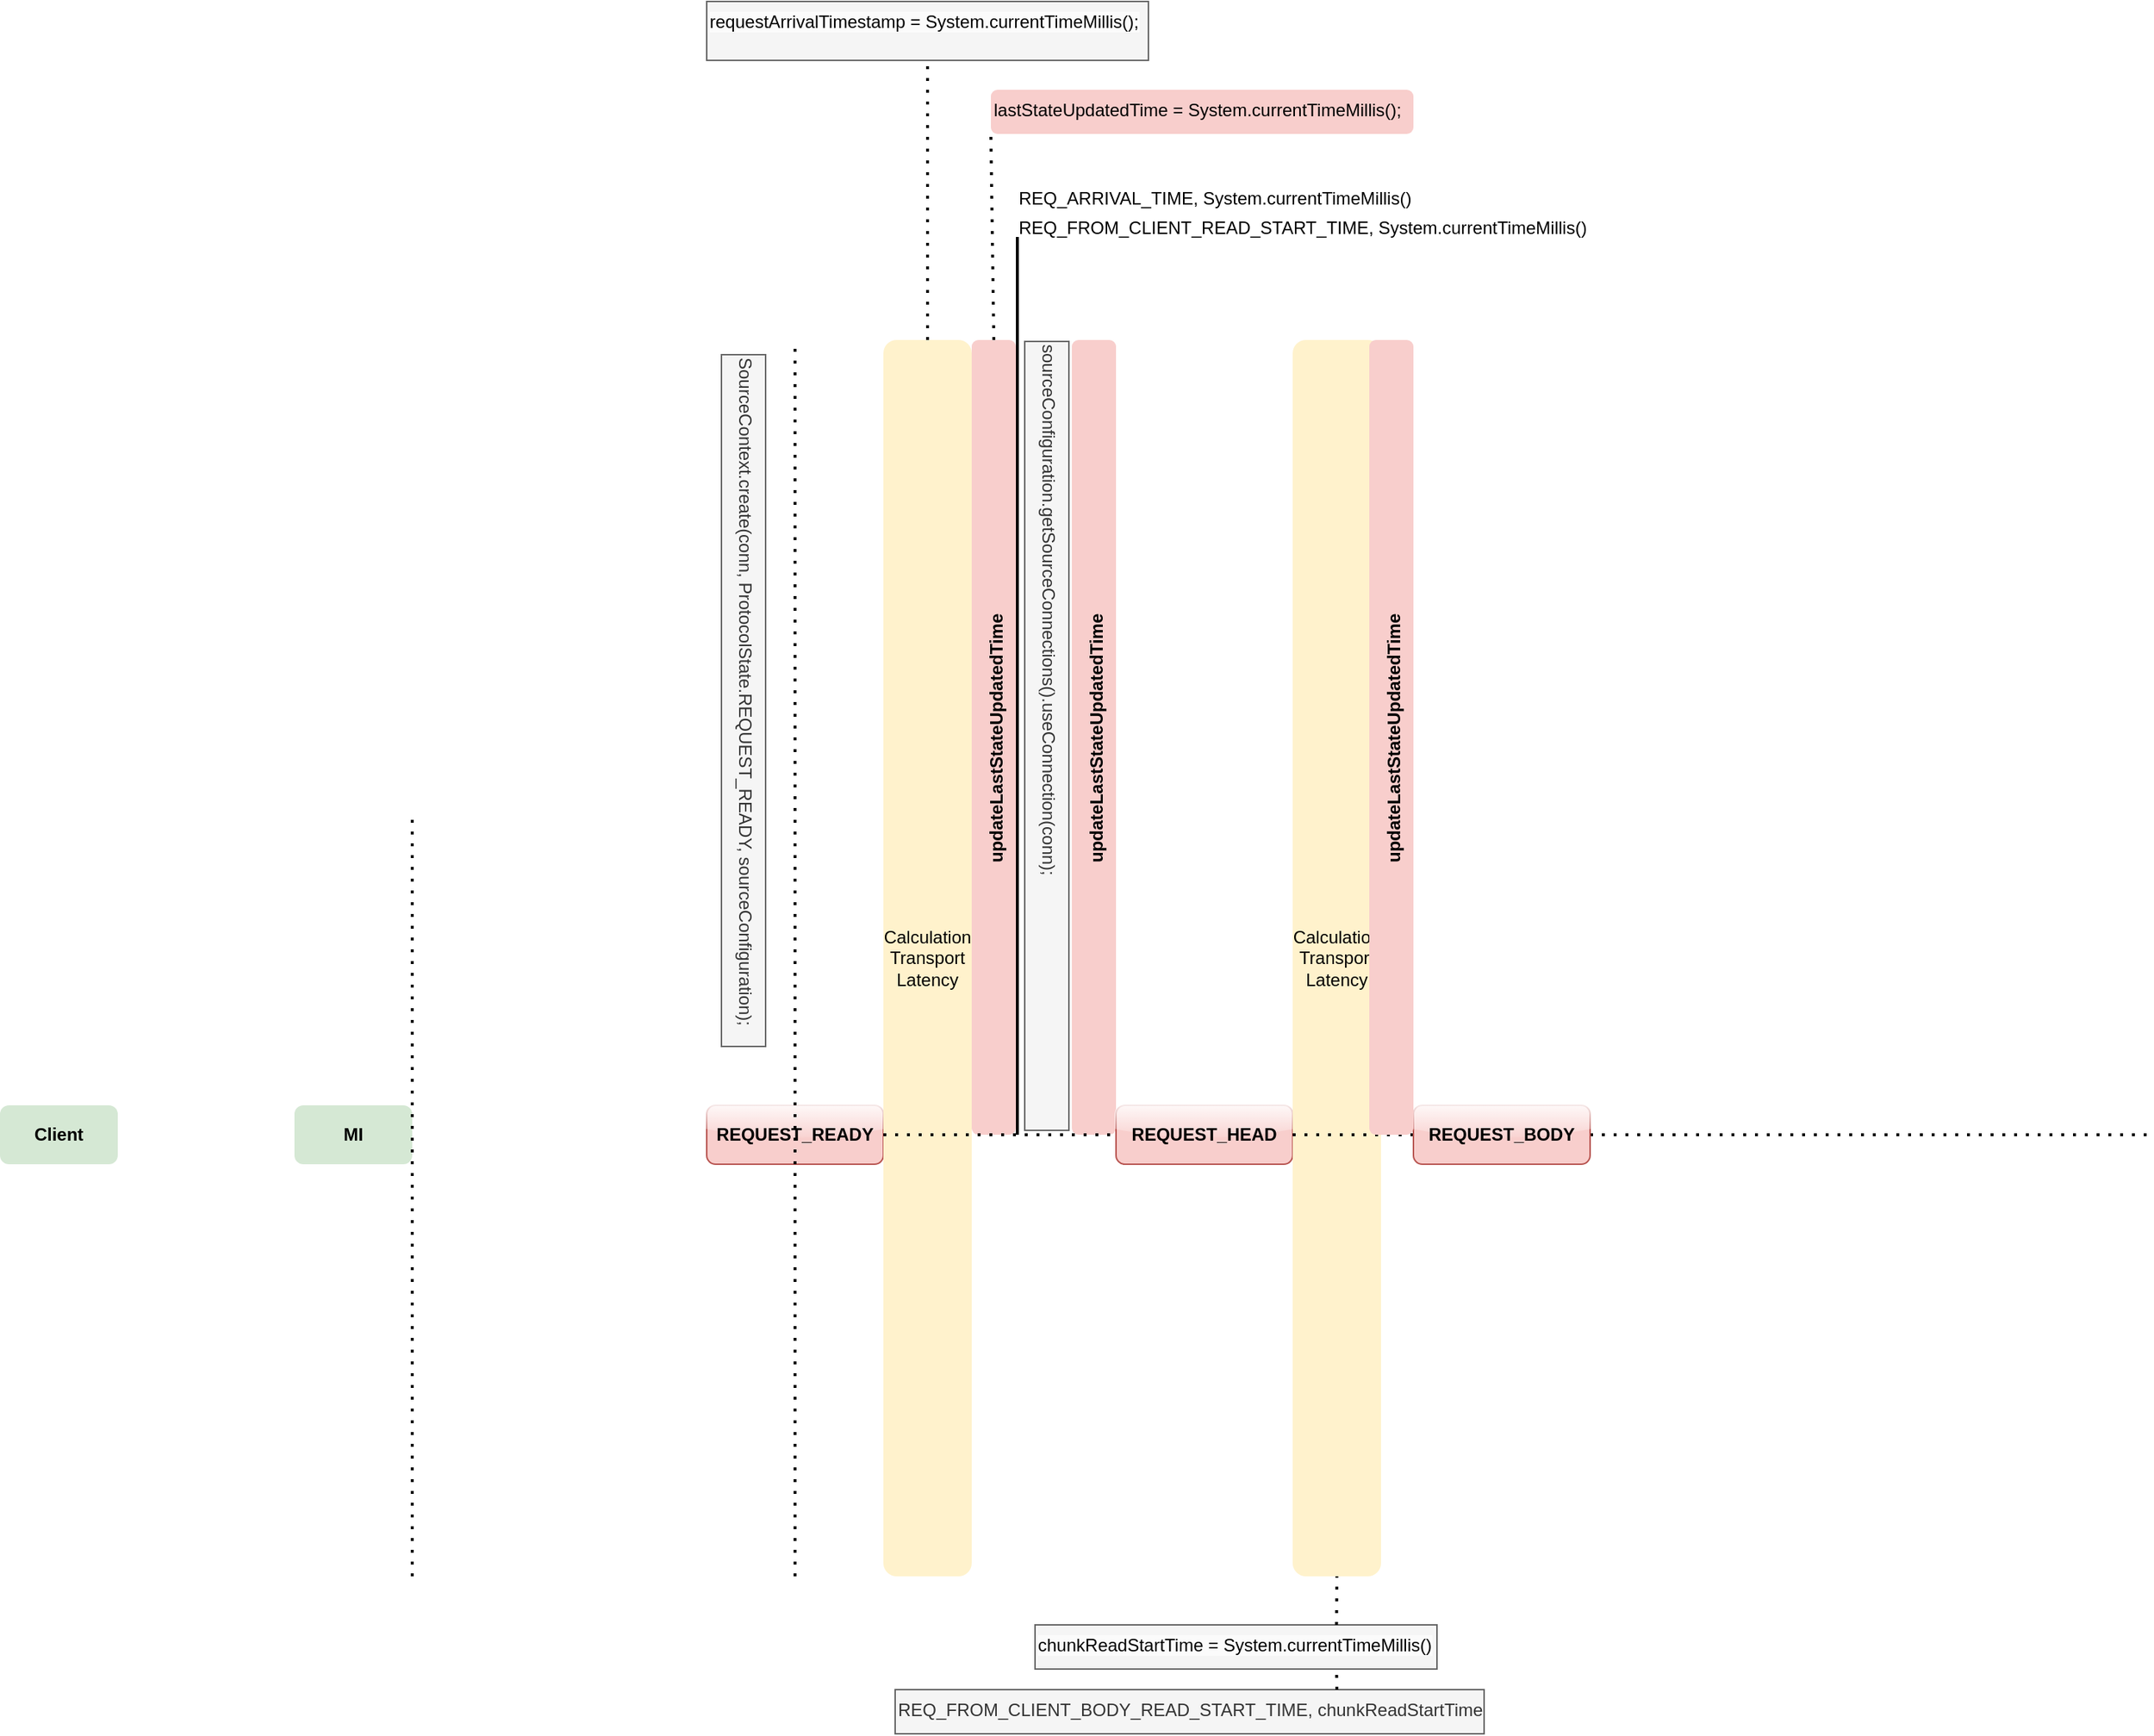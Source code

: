 <mxfile version="24.7.16">
  <diagram name="Page-1" id="FrAEAXTfQ6E1MDFGvOye">
    <mxGraphModel dx="1434" dy="1895" grid="1" gridSize="10" guides="1" tooltips="1" connect="1" arrows="1" fold="1" page="1" pageScale="1" pageWidth="850" pageHeight="1100" math="0" shadow="0">
      <root>
        <mxCell id="0" />
        <mxCell id="1" parent="0" />
        <mxCell id="J5SaElmw5ams9r6Q3LyK-1" value="&lt;b&gt;Client&lt;/b&gt;" style="rounded=1;whiteSpace=wrap;html=1;fillColor=#d5e8d4;strokeColor=none;" vertex="1" parent="1">
          <mxGeometry x="80" y="240" width="80" height="40" as="geometry" />
        </mxCell>
        <mxCell id="J5SaElmw5ams9r6Q3LyK-2" value="&lt;b&gt;MI&lt;/b&gt;" style="rounded=1;whiteSpace=wrap;html=1;fillColor=#d5e8d4;strokeColor=none;" vertex="1" parent="1">
          <mxGeometry x="280" y="240" width="80" height="40" as="geometry" />
        </mxCell>
        <mxCell id="J5SaElmw5ams9r6Q3LyK-3" value="" style="endArrow=none;dashed=1;html=1;dashPattern=1 3;strokeWidth=2;rounded=0;" edge="1" parent="1">
          <mxGeometry width="50" height="50" relative="1" as="geometry">
            <mxPoint x="360" y="560" as="sourcePoint" />
            <mxPoint x="360" y="40" as="targetPoint" />
          </mxGeometry>
        </mxCell>
        <UserObject label="SourceContext.create(conn, ProtocolState.REQUEST_READY, sourceConfiguration);" link="SourceContext.create(conn, ProtocolState.REQUEST_READY, sourceConfiguration);" id="J5SaElmw5ams9r6Q3LyK-7">
          <mxCell style="text;whiteSpace=wrap;fillColor=#f5f5f5;strokeColor=#666666;rotation=90;fontColor=#333333;" vertex="1" parent="1">
            <mxGeometry x="350" y="-50" width="470" height="30" as="geometry" />
          </mxCell>
        </UserObject>
        <mxCell id="J5SaElmw5ams9r6Q3LyK-8" value="&lt;b&gt;REQUEST_READY&lt;/b&gt;" style="rounded=1;whiteSpace=wrap;html=1;fillColor=#f8cecc;strokeColor=#b85450;glass=1;" vertex="1" parent="1">
          <mxGeometry x="560" y="240" width="120" height="40" as="geometry" />
        </mxCell>
        <mxCell id="J5SaElmw5ams9r6Q3LyK-9" value="" style="endArrow=none;dashed=1;html=1;dashPattern=1 3;strokeWidth=2;rounded=0;" edge="1" parent="1">
          <mxGeometry width="50" height="50" relative="1" as="geometry">
            <mxPoint x="620" y="560" as="sourcePoint" />
            <mxPoint x="620" y="-280" as="targetPoint" />
          </mxGeometry>
        </mxCell>
        <mxCell id="J5SaElmw5ams9r6Q3LyK-11" value="Calculation&lt;div&gt;Transport Latency&lt;/div&gt;" style="rounded=1;whiteSpace=wrap;html=1;fillColor=#fff2cc;strokeColor=none;gradientColor=none;glass=0;" vertex="1" parent="1">
          <mxGeometry x="680" y="-280" width="60" height="840" as="geometry" />
        </mxCell>
        <mxCell id="J5SaElmw5ams9r6Q3LyK-12" value="&lt;span style=&quot;color: rgb(0, 0, 0); font-family: Helvetica; font-size: 12px; font-style: normal; font-variant-ligatures: normal; font-variant-caps: normal; font-weight: 400; letter-spacing: normal; orphans: 2; text-align: center; text-indent: 0px; text-transform: none; widows: 2; word-spacing: 0px; -webkit-text-stroke-width: 0px; white-space: normal; background-color: rgb(251, 251, 251); text-decoration-thickness: initial; text-decoration-style: initial; text-decoration-color: initial; display: inline !important; float: none;&quot;&gt;requestArrivalTimestamp = System.currentTimeMillis();&lt;/span&gt;" style="text;whiteSpace=wrap;html=1;fillColor=#f5f5f5;fontColor=#333333;strokeColor=#666666;" vertex="1" parent="1">
          <mxGeometry x="560" y="-510" width="300" height="40" as="geometry" />
        </mxCell>
        <mxCell id="J5SaElmw5ams9r6Q3LyK-13" value="" style="endArrow=none;dashed=1;html=1;dashPattern=1 3;strokeWidth=2;rounded=0;entryX=0.5;entryY=1;entryDx=0;entryDy=0;" edge="1" parent="1" target="J5SaElmw5ams9r6Q3LyK-12">
          <mxGeometry width="50" height="50" relative="1" as="geometry">
            <mxPoint x="710" y="-280" as="sourcePoint" />
            <mxPoint x="760" y="-320" as="targetPoint" />
          </mxGeometry>
        </mxCell>
        <mxCell id="J5SaElmw5ams9r6Q3LyK-19" value="REQ_ARRIVAL_TIME, System.currentTimeMillis()" style="text;whiteSpace=wrap;rotation=0;" vertex="1" parent="1">
          <mxGeometry x="770" y="-390" width="270" height="40" as="geometry" />
        </mxCell>
        <mxCell id="J5SaElmw5ams9r6Q3LyK-20" value="" style="endArrow=none;dashed=1;html=1;dashPattern=1 3;strokeWidth=2;rounded=0;exitX=1;exitY=0.5;exitDx=0;exitDy=0;" edge="1" parent="1" source="J5SaElmw5ams9r6Q3LyK-58">
          <mxGeometry width="50" height="50" relative="1" as="geometry">
            <mxPoint x="1020" y="130" as="sourcePoint" />
            <mxPoint x="1540" y="260" as="targetPoint" />
          </mxGeometry>
        </mxCell>
        <mxCell id="J5SaElmw5ams9r6Q3LyK-21" value="REQ_FROM_CLIENT_READ_START_TIME, System.currentTimeMillis()" style="text;whiteSpace=wrap;" vertex="1" parent="1">
          <mxGeometry x="770" y="-370" width="390" height="40" as="geometry" />
        </mxCell>
        <mxCell id="J5SaElmw5ams9r6Q3LyK-22" value="" style="endArrow=none;html=1;strokeWidth=2;rounded=0;entryX=0.5;entryY=1;entryDx=0;entryDy=0;" edge="1" parent="1">
          <mxGeometry width="50" height="50" relative="1" as="geometry">
            <mxPoint x="771" y="260" as="sourcePoint" />
            <mxPoint x="771" y="-350" as="targetPoint" />
          </mxGeometry>
        </mxCell>
        <mxCell id="J5SaElmw5ams9r6Q3LyK-24" value="lastStateUpdatedTime = System.currentTimeMillis();" style="text;whiteSpace=wrap;fillColor=#f8cecc;strokeColor=none;rounded=1;" vertex="1" parent="1">
          <mxGeometry x="753" y="-450" width="287" height="30" as="geometry" />
        </mxCell>
        <mxCell id="J5SaElmw5ams9r6Q3LyK-25" value="" style="rounded=1;whiteSpace=wrap;html=1;fillColor=#f8cecc;strokeColor=none;" vertex="1" parent="1">
          <mxGeometry x="740" y="-280" width="30" height="540" as="geometry" />
        </mxCell>
        <mxCell id="J5SaElmw5ams9r6Q3LyK-29" value="updateLastStateUpdatedTime" style="text;whiteSpace=wrap;rotation=-90;fontStyle=1" vertex="1" parent="1">
          <mxGeometry x="660" y="-30" width="190" height="25" as="geometry" />
        </mxCell>
        <mxCell id="J5SaElmw5ams9r6Q3LyK-31" value="" style="endArrow=none;dashed=1;html=1;dashPattern=1 3;strokeWidth=2;rounded=0;exitX=0.5;exitY=0;exitDx=0;exitDy=0;entryX=0;entryY=1;entryDx=0;entryDy=0;" edge="1" parent="1" source="J5SaElmw5ams9r6Q3LyK-25" target="J5SaElmw5ams9r6Q3LyK-24">
          <mxGeometry width="50" height="50" relative="1" as="geometry">
            <mxPoint x="710" y="-270" as="sourcePoint" />
            <mxPoint x="760" y="-320" as="targetPoint" />
          </mxGeometry>
        </mxCell>
        <UserObject label="sourceConfiguration.getSourceConnections().useConnection(conn);" link="SourceContext.create(conn, ProtocolState.REQUEST_READY, sourceConfiguration);" id="J5SaElmw5ams9r6Q3LyK-38">
          <mxCell style="text;whiteSpace=wrap;fillColor=#f5f5f5;strokeColor=#666666;rotation=90;fontColor=#333333;" vertex="1" parent="1">
            <mxGeometry x="523" y="-26" width="536" height="30" as="geometry" />
          </mxCell>
        </UserObject>
        <mxCell id="J5SaElmw5ams9r6Q3LyK-42" value="" style="group" vertex="1" connectable="0" parent="1">
          <mxGeometry x="808" y="-280" width="30" height="540" as="geometry" />
        </mxCell>
        <mxCell id="J5SaElmw5ams9r6Q3LyK-40" value="" style="rounded=1;whiteSpace=wrap;html=1;fillColor=#f8cecc;strokeColor=none;" vertex="1" parent="J5SaElmw5ams9r6Q3LyK-42">
          <mxGeometry width="30" height="540" as="geometry" />
        </mxCell>
        <mxCell id="J5SaElmw5ams9r6Q3LyK-41" value="updateLastStateUpdatedTime" style="text;whiteSpace=wrap;rotation=-90;fontStyle=1" vertex="1" parent="J5SaElmw5ams9r6Q3LyK-42">
          <mxGeometry x="-80" y="250" width="190" height="25" as="geometry" />
        </mxCell>
        <mxCell id="J5SaElmw5ams9r6Q3LyK-43" value="" style="endArrow=none;dashed=1;html=1;dashPattern=1 3;strokeWidth=2;rounded=0;exitX=1;exitY=0.5;exitDx=0;exitDy=0;" edge="1" parent="1" source="J5SaElmw5ams9r6Q3LyK-8" target="J5SaElmw5ams9r6Q3LyK-35">
          <mxGeometry width="50" height="50" relative="1" as="geometry">
            <mxPoint x="680" y="260" as="sourcePoint" />
            <mxPoint x="1540" y="260" as="targetPoint" />
          </mxGeometry>
        </mxCell>
        <mxCell id="J5SaElmw5ams9r6Q3LyK-35" value="&lt;b&gt;REQUEST_HEAD&lt;/b&gt;" style="rounded=1;whiteSpace=wrap;html=1;fillColor=#f8cecc;strokeColor=#b85450;glass=1;" vertex="1" parent="1">
          <mxGeometry x="838" y="240" width="120" height="40" as="geometry" />
        </mxCell>
        <mxCell id="J5SaElmw5ams9r6Q3LyK-44" value="Calculation&lt;div&gt;Transport Latency&lt;/div&gt;" style="rounded=1;whiteSpace=wrap;html=1;fillColor=#fff2cc;strokeColor=none;gradientColor=none;glass=0;" vertex="1" parent="1">
          <mxGeometry x="958" y="-280" width="60" height="840" as="geometry" />
        </mxCell>
        <mxCell id="J5SaElmw5ams9r6Q3LyK-46" value="&lt;span style=&quot;color: rgb(0, 0, 0); font-family: Helvetica; font-size: 12px; font-style: normal; font-variant-ligatures: normal; font-variant-caps: normal; font-weight: 400; letter-spacing: normal; orphans: 2; text-align: center; text-indent: 0px; text-transform: none; widows: 2; word-spacing: 0px; -webkit-text-stroke-width: 0px; white-space: normal; background-color: rgb(251, 251, 251); text-decoration-thickness: initial; text-decoration-style: initial; text-decoration-color: initial; display: inline !important; float: none;&quot;&gt;chunkReadStartTime = System.currentTimeMillis()&lt;/span&gt;" style="text;whiteSpace=wrap;html=1;fillColor=#f5f5f5;fontColor=#333333;strokeColor=#666666;" vertex="1" parent="1">
          <mxGeometry x="783" y="593" width="273" height="30" as="geometry" />
        </mxCell>
        <mxCell id="J5SaElmw5ams9r6Q3LyK-54" value="" style="endArrow=none;dashed=1;html=1;dashPattern=1 3;strokeWidth=2;rounded=0;entryX=0.5;entryY=1;entryDx=0;entryDy=0;exitX=0.75;exitY=0;exitDx=0;exitDy=0;" edge="1" parent="1" source="J5SaElmw5ams9r6Q3LyK-46" target="J5SaElmw5ams9r6Q3LyK-44">
          <mxGeometry width="50" height="50" relative="1" as="geometry">
            <mxPoint x="958" y="700" as="sourcePoint" />
            <mxPoint x="1008" y="650" as="targetPoint" />
          </mxGeometry>
        </mxCell>
        <mxCell id="J5SaElmw5ams9r6Q3LyK-56" value="REQ_FROM_CLIENT_BODY_READ_START_TIME, chunkReadStartTime" style="text;whiteSpace=wrap;fillColor=#f5f5f5;fontColor=#333333;strokeColor=#666666;" vertex="1" parent="1">
          <mxGeometry x="688" y="637" width="400" height="30" as="geometry" />
        </mxCell>
        <mxCell id="J5SaElmw5ams9r6Q3LyK-57" value="" style="endArrow=none;dashed=1;html=1;dashPattern=1 3;strokeWidth=2;rounded=0;entryX=0.75;entryY=1;entryDx=0;entryDy=0;exitX=0.75;exitY=0;exitDx=0;exitDy=0;" edge="1" parent="1" source="J5SaElmw5ams9r6Q3LyK-56" target="J5SaElmw5ams9r6Q3LyK-46">
          <mxGeometry width="50" height="50" relative="1" as="geometry">
            <mxPoint x="987.5" y="670" as="sourcePoint" />
            <mxPoint x="987.5" y="630" as="targetPoint" />
          </mxGeometry>
        </mxCell>
        <mxCell id="J5SaElmw5ams9r6Q3LyK-59" value="" style="endArrow=none;dashed=1;html=1;dashPattern=1 3;strokeWidth=2;rounded=0;exitX=1;exitY=0.5;exitDx=0;exitDy=0;" edge="1" parent="1" source="J5SaElmw5ams9r6Q3LyK-35" target="J5SaElmw5ams9r6Q3LyK-58">
          <mxGeometry width="50" height="50" relative="1" as="geometry">
            <mxPoint x="958" y="260" as="sourcePoint" />
            <mxPoint x="1540" y="260" as="targetPoint" />
          </mxGeometry>
        </mxCell>
        <mxCell id="J5SaElmw5ams9r6Q3LyK-58" value="&lt;b&gt;REQUEST_BODY&lt;/b&gt;" style="rounded=1;whiteSpace=wrap;html=1;fillColor=#f8cecc;strokeColor=#b85450;glass=1;" vertex="1" parent="1">
          <mxGeometry x="1040" y="240" width="120" height="40" as="geometry" />
        </mxCell>
        <mxCell id="J5SaElmw5ams9r6Q3LyK-60" value="" style="group" vertex="1" connectable="0" parent="1">
          <mxGeometry x="1010" y="-280" width="30" height="540" as="geometry" />
        </mxCell>
        <mxCell id="J5SaElmw5ams9r6Q3LyK-61" value="" style="rounded=1;whiteSpace=wrap;html=1;fillColor=#f8cecc;strokeColor=none;" vertex="1" parent="J5SaElmw5ams9r6Q3LyK-60">
          <mxGeometry width="30" height="540" as="geometry" />
        </mxCell>
        <mxCell id="J5SaElmw5ams9r6Q3LyK-62" value="updateLastStateUpdatedTime" style="text;whiteSpace=wrap;rotation=-90;fontStyle=1" vertex="1" parent="J5SaElmw5ams9r6Q3LyK-60">
          <mxGeometry x="-80" y="250" width="190" height="25" as="geometry" />
        </mxCell>
      </root>
    </mxGraphModel>
  </diagram>
</mxfile>

